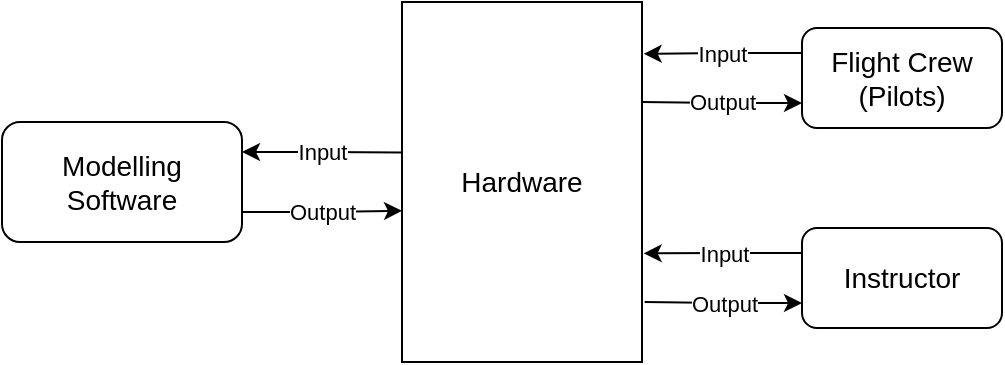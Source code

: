<mxfile version="23.1.4" type="github">
  <diagram name="Trang-1" id="TUqGIZVM-aRRkZ090EpL">
    <mxGraphModel dx="1195" dy="637" grid="1" gridSize="10" guides="1" tooltips="1" connect="1" arrows="1" fold="1" page="1" pageScale="1" pageWidth="827" pageHeight="1169" math="0" shadow="0">
      <root>
        <mxCell id="0" />
        <mxCell id="1" parent="0" />
        <mxCell id="yZ4TgAdSOVMqnLqfpeuv-1" value="Modelling&lt;br style=&quot;font-size: 14px;&quot;&gt;Software" style="rounded=1;whiteSpace=wrap;html=1;fontSize=14;" parent="1" vertex="1">
          <mxGeometry y="67" width="120" height="60" as="geometry" />
        </mxCell>
        <mxCell id="yZ4TgAdSOVMqnLqfpeuv-2" value="Hardware" style="rounded=0;whiteSpace=wrap;html=1;fontSize=14;" parent="1" vertex="1">
          <mxGeometry x="200" y="7" width="120" height="180" as="geometry" />
        </mxCell>
        <mxCell id="yZ4TgAdSOVMqnLqfpeuv-3" value="Flight Crew&lt;br style=&quot;font-size: 14px;&quot;&gt;(Pilots)" style="rounded=1;whiteSpace=wrap;html=1;fontSize=14;" parent="1" vertex="1">
          <mxGeometry x="400" y="20" width="100" height="50" as="geometry" />
        </mxCell>
        <mxCell id="yZ4TgAdSOVMqnLqfpeuv-4" value="Instructor" style="rounded=1;whiteSpace=wrap;html=1;fontSize=14;" parent="1" vertex="1">
          <mxGeometry x="400" y="120" width="100" height="50" as="geometry" />
        </mxCell>
        <mxCell id="yZ4TgAdSOVMqnLqfpeuv-5" style="edgeStyle=orthogonalEdgeStyle;rounded=0;orthogonalLoop=1;jettySize=auto;html=1;exitX=1;exitY=0.25;exitDx=0;exitDy=0;entryX=0;entryY=0.418;entryDx=0;entryDy=0;entryPerimeter=0;startArrow=classic;startFill=1;endArrow=none;endFill=0;" parent="1" source="yZ4TgAdSOVMqnLqfpeuv-1" target="yZ4TgAdSOVMqnLqfpeuv-2" edge="1">
          <mxGeometry relative="1" as="geometry" />
        </mxCell>
        <mxCell id="yZ4TgAdSOVMqnLqfpeuv-7" value="Input" style="edgeLabel;html=1;align=center;verticalAlign=middle;resizable=0;points=[];" parent="yZ4TgAdSOVMqnLqfpeuv-5" vertex="1" connectable="0">
          <mxGeometry relative="1" as="geometry">
            <mxPoint as="offset" />
          </mxGeometry>
        </mxCell>
        <mxCell id="yZ4TgAdSOVMqnLqfpeuv-6" style="edgeStyle=orthogonalEdgeStyle;rounded=0;orthogonalLoop=1;jettySize=auto;html=1;exitX=1;exitY=0.75;exitDx=0;exitDy=0;entryX=0;entryY=0.58;entryDx=0;entryDy=0;entryPerimeter=0;startArrow=none;startFill=0;endArrow=classic;endFill=1;" parent="1" source="yZ4TgAdSOVMqnLqfpeuv-1" target="yZ4TgAdSOVMqnLqfpeuv-2" edge="1">
          <mxGeometry relative="1" as="geometry" />
        </mxCell>
        <mxCell id="yZ4TgAdSOVMqnLqfpeuv-8" value="Output" style="edgeLabel;html=1;align=center;verticalAlign=middle;resizable=0;points=[];" parent="yZ4TgAdSOVMqnLqfpeuv-6" vertex="1" connectable="0">
          <mxGeometry relative="1" as="geometry">
            <mxPoint as="offset" />
          </mxGeometry>
        </mxCell>
        <mxCell id="yZ4TgAdSOVMqnLqfpeuv-10" style="edgeStyle=orthogonalEdgeStyle;rounded=0;orthogonalLoop=1;jettySize=auto;html=1;exitX=0;exitY=0.25;exitDx=0;exitDy=0;entryX=1.007;entryY=0.144;entryDx=0;entryDy=0;entryPerimeter=0;" parent="1" source="yZ4TgAdSOVMqnLqfpeuv-3" target="yZ4TgAdSOVMqnLqfpeuv-2" edge="1">
          <mxGeometry relative="1" as="geometry" />
        </mxCell>
        <mxCell id="yZ4TgAdSOVMqnLqfpeuv-14" value="Input" style="edgeLabel;html=1;align=center;verticalAlign=middle;resizable=0;points=[];" parent="yZ4TgAdSOVMqnLqfpeuv-10" vertex="1" connectable="0">
          <mxGeometry relative="1" as="geometry">
            <mxPoint as="offset" />
          </mxGeometry>
        </mxCell>
        <mxCell id="yZ4TgAdSOVMqnLqfpeuv-11" style="edgeStyle=orthogonalEdgeStyle;rounded=0;orthogonalLoop=1;jettySize=auto;html=1;exitX=0;exitY=0.75;exitDx=0;exitDy=0;entryX=0.999;entryY=0.278;entryDx=0;entryDy=0;entryPerimeter=0;startArrow=classic;startFill=1;endArrow=none;endFill=0;" parent="1" source="yZ4TgAdSOVMqnLqfpeuv-3" target="yZ4TgAdSOVMqnLqfpeuv-2" edge="1">
          <mxGeometry relative="1" as="geometry" />
        </mxCell>
        <mxCell id="yZ4TgAdSOVMqnLqfpeuv-15" value="Output" style="edgeLabel;html=1;align=center;verticalAlign=middle;resizable=0;points=[];" parent="yZ4TgAdSOVMqnLqfpeuv-11" vertex="1" connectable="0">
          <mxGeometry relative="1" as="geometry">
            <mxPoint as="offset" />
          </mxGeometry>
        </mxCell>
        <mxCell id="yZ4TgAdSOVMqnLqfpeuv-12" style="edgeStyle=orthogonalEdgeStyle;rounded=0;orthogonalLoop=1;jettySize=auto;html=1;exitX=0;exitY=0.25;exitDx=0;exitDy=0;entryX=1.007;entryY=0.698;entryDx=0;entryDy=0;entryPerimeter=0;" parent="1" source="yZ4TgAdSOVMqnLqfpeuv-4" target="yZ4TgAdSOVMqnLqfpeuv-2" edge="1">
          <mxGeometry relative="1" as="geometry" />
        </mxCell>
        <mxCell id="yZ4TgAdSOVMqnLqfpeuv-16" value="Input" style="edgeLabel;html=1;align=center;verticalAlign=middle;resizable=0;points=[];" parent="yZ4TgAdSOVMqnLqfpeuv-12" vertex="1" connectable="0">
          <mxGeometry relative="1" as="geometry">
            <mxPoint as="offset" />
          </mxGeometry>
        </mxCell>
        <mxCell id="yZ4TgAdSOVMqnLqfpeuv-13" style="edgeStyle=orthogonalEdgeStyle;rounded=0;orthogonalLoop=1;jettySize=auto;html=1;exitX=0;exitY=0.75;exitDx=0;exitDy=0;entryX=1.011;entryY=0.833;entryDx=0;entryDy=0;entryPerimeter=0;startArrow=classic;startFill=1;endArrow=none;endFill=0;" parent="1" source="yZ4TgAdSOVMqnLqfpeuv-4" target="yZ4TgAdSOVMqnLqfpeuv-2" edge="1">
          <mxGeometry relative="1" as="geometry" />
        </mxCell>
        <mxCell id="yZ4TgAdSOVMqnLqfpeuv-17" value="Output" style="edgeLabel;html=1;align=center;verticalAlign=middle;resizable=0;points=[];" parent="yZ4TgAdSOVMqnLqfpeuv-13" vertex="1" connectable="0">
          <mxGeometry relative="1" as="geometry">
            <mxPoint as="offset" />
          </mxGeometry>
        </mxCell>
      </root>
    </mxGraphModel>
  </diagram>
</mxfile>
